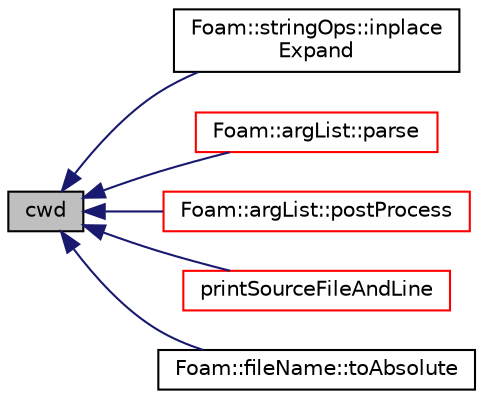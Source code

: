 digraph "cwd"
{
  bgcolor="transparent";
  edge [fontname="Helvetica",fontsize="10",labelfontname="Helvetica",labelfontsize="10"];
  node [fontname="Helvetica",fontsize="10",shape=record];
  rankdir="LR";
  Node1 [label="cwd",height=0.2,width=0.4,color="black", fillcolor="grey75", style="filled", fontcolor="black"];
  Node1 -> Node2 [dir="back",color="midnightblue",fontsize="10",style="solid",fontname="Helvetica"];
  Node2 [label="Foam::stringOps::inplace\lExpand",height=0.2,width=0.4,color="black",URL="$a11069.html#a055160fd36f36823c18f04ced0bbe9b4",tooltip="Inplace expand occurences of variables according to the dictionary. "];
  Node1 -> Node3 [dir="back",color="midnightblue",fontsize="10",style="solid",fontname="Helvetica"];
  Node3 [label="Foam::argList::parse",height=0.2,width=0.4,color="red",URL="$a00067.html#a00aad68f835a5c0bcb8920505bb0bd10",tooltip="Parse. "];
  Node1 -> Node4 [dir="back",color="midnightblue",fontsize="10",style="solid",fontname="Helvetica"];
  Node4 [label="Foam::argList::postProcess",height=0.2,width=0.4,color="red",URL="$a00067.html#a33eba5deec7806b2f522a21adeff2c9d",tooltip="Return true if the post-processing option is specified. "];
  Node1 -> Node5 [dir="back",color="midnightblue",fontsize="10",style="solid",fontname="Helvetica"];
  Node5 [label="printSourceFileAndLine",height=0.2,width=0.4,color="red",URL="$a10979.html#acef53166bf4ca64567faafac3eaa8e04"];
  Node1 -> Node6 [dir="back",color="midnightblue",fontsize="10",style="solid",fontname="Helvetica"];
  Node6 [label="Foam::fileName::toAbsolute",height=0.2,width=0.4,color="black",URL="$a00790.html#ab0feed39df624befd2f92329572fd680",tooltip="Convert from relative to absolute. "];
}
